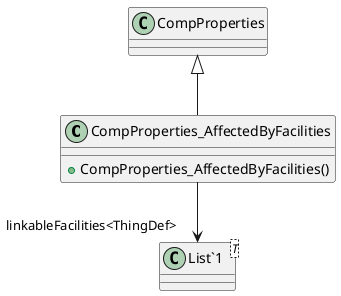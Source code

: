 @startuml
class CompProperties_AffectedByFacilities {
    + CompProperties_AffectedByFacilities()
}
class "List`1"<T> {
}
CompProperties <|-- CompProperties_AffectedByFacilities
CompProperties_AffectedByFacilities --> "linkableFacilities<ThingDef>" "List`1"
@enduml
